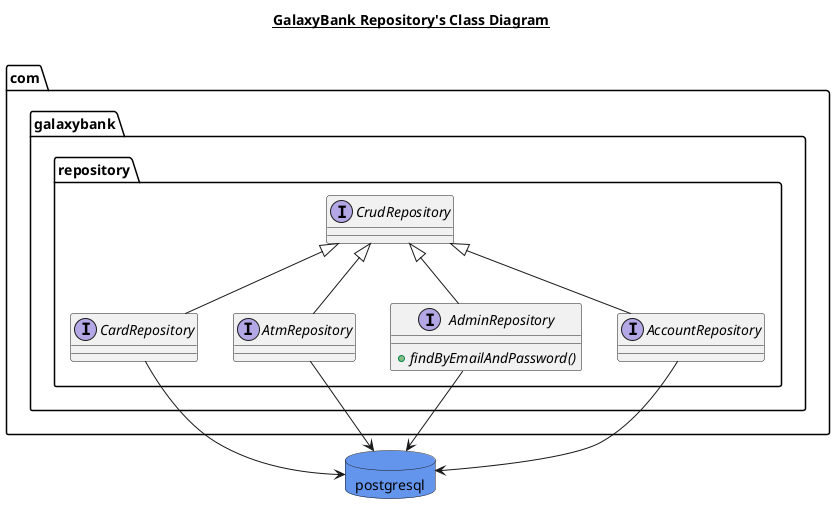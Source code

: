 @startuml

title __GalaxyBank Repository's Class Diagram__\n

  database postgresql {

  }

  skinparam databaseBackgroundColor CornflowerBlue


  namespace com.galaxybank.repository {
      interface com.galaxybank.repository.CardRepository extends CrudRepository {
      }
      interface com.galaxybank.repository.AtmRepository extends CrudRepository{
      }
      interface com.galaxybank.repository.AdminRepository extends CrudRepository {
                {abstract} + findByEmailAndPassword()
      }
      interface com.galaxybank.repository.AccountRepository extends CrudRepository {
      }
  }

  com.galaxybank.repository.CardRepository --> postgresql
  com.galaxybank.repository.AtmRepository --> postgresql
  com.galaxybank.repository.AdminRepository --> postgresql
  com.galaxybank.repository.AccountRepository --> postgresql


@enduml

